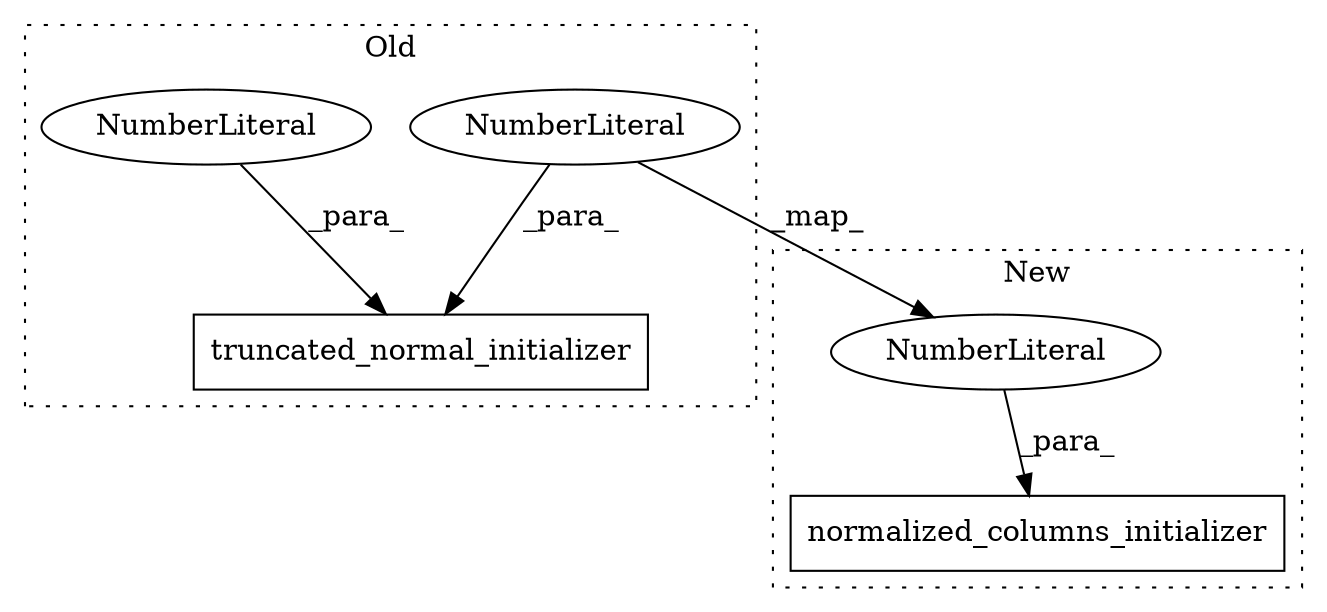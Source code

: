digraph G {
subgraph cluster0 {
1 [label="truncated_normal_initializer" a="32" s="2108,2145" l="29,1" shape="box"];
3 [label="NumberLiteral" a="34" s="2141" l="4" shape="ellipse"];
4 [label="NumberLiteral" a="34" s="2137" l="3" shape="ellipse"];
label = "Old";
style="dotted";
}
subgraph cluster1 {
2 [label="normalized_columns_initializer" a="32" s="2097,2132" l="31,1" shape="box"];
5 [label="NumberLiteral" a="34" s="2128" l="4" shape="ellipse"];
label = "New";
style="dotted";
}
3 -> 1 [label="_para_"];
4 -> 1 [label="_para_"];
4 -> 5 [label="_map_"];
5 -> 2 [label="_para_"];
}